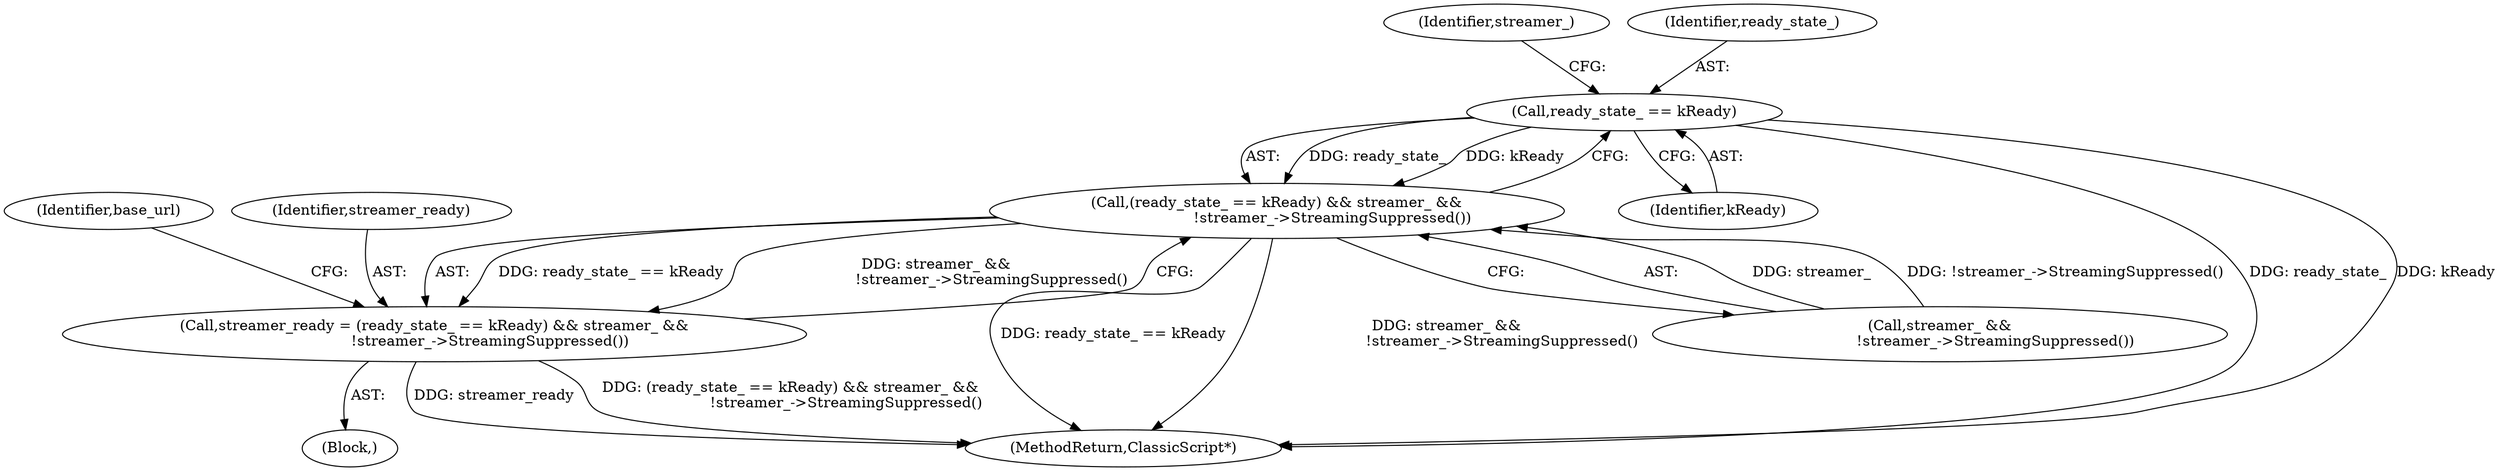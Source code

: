digraph "0_Chrome_fad67a5b73639d7211b24fd9bdb242e82039b765_2@API" {
"1000133" [label="(Call,ready_state_ == kReady)"];
"1000132" [label="(Call,(ready_state_ == kReady) && streamer_ &&\n                        !streamer_->StreamingSuppressed())"];
"1000130" [label="(Call,streamer_ready = (ready_state_ == kReady) && streamer_ &&\n                        !streamer_->StreamingSuppressed())"];
"1000130" [label="(Call,streamer_ready = (ready_state_ == kReady) && streamer_ &&\n                        !streamer_->StreamingSuppressed())"];
"1000133" [label="(Call,ready_state_ == kReady)"];
"1000143" [label="(Identifier,base_url)"];
"1000132" [label="(Call,(ready_state_ == kReady) && streamer_ &&\n                        !streamer_->StreamingSuppressed())"];
"1000135" [label="(Identifier,kReady)"];
"1000137" [label="(Identifier,streamer_)"];
"1000131" [label="(Identifier,streamer_ready)"];
"1000104" [label="(Block,)"];
"1000151" [label="(MethodReturn,ClassicScript*)"];
"1000134" [label="(Identifier,ready_state_)"];
"1000136" [label="(Call,streamer_ &&\n                        !streamer_->StreamingSuppressed())"];
"1000133" -> "1000132"  [label="AST: "];
"1000133" -> "1000135"  [label="CFG: "];
"1000134" -> "1000133"  [label="AST: "];
"1000135" -> "1000133"  [label="AST: "];
"1000137" -> "1000133"  [label="CFG: "];
"1000132" -> "1000133"  [label="CFG: "];
"1000133" -> "1000151"  [label="DDG: ready_state_"];
"1000133" -> "1000151"  [label="DDG: kReady"];
"1000133" -> "1000132"  [label="DDG: ready_state_"];
"1000133" -> "1000132"  [label="DDG: kReady"];
"1000132" -> "1000130"  [label="AST: "];
"1000132" -> "1000136"  [label="CFG: "];
"1000136" -> "1000132"  [label="AST: "];
"1000130" -> "1000132"  [label="CFG: "];
"1000132" -> "1000151"  [label="DDG: ready_state_ == kReady"];
"1000132" -> "1000151"  [label="DDG: streamer_ &&\n                        !streamer_->StreamingSuppressed()"];
"1000132" -> "1000130"  [label="DDG: ready_state_ == kReady"];
"1000132" -> "1000130"  [label="DDG: streamer_ &&\n                        !streamer_->StreamingSuppressed()"];
"1000136" -> "1000132"  [label="DDG: streamer_"];
"1000136" -> "1000132"  [label="DDG: !streamer_->StreamingSuppressed()"];
"1000130" -> "1000104"  [label="AST: "];
"1000131" -> "1000130"  [label="AST: "];
"1000143" -> "1000130"  [label="CFG: "];
"1000130" -> "1000151"  [label="DDG: streamer_ready"];
"1000130" -> "1000151"  [label="DDG: (ready_state_ == kReady) && streamer_ &&\n                        !streamer_->StreamingSuppressed()"];
}
